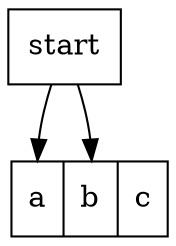 // Copyright (c) 2017 wangren
// 
// This software is released under the MIT License.
// https://opensource.org/licenses/MIT



digraph a{

node [shape=record];

start
struct3 [shape=record,label="<1>a|<2>b|c"];
start -> struct3:1;
start -> struct3:2;

}

